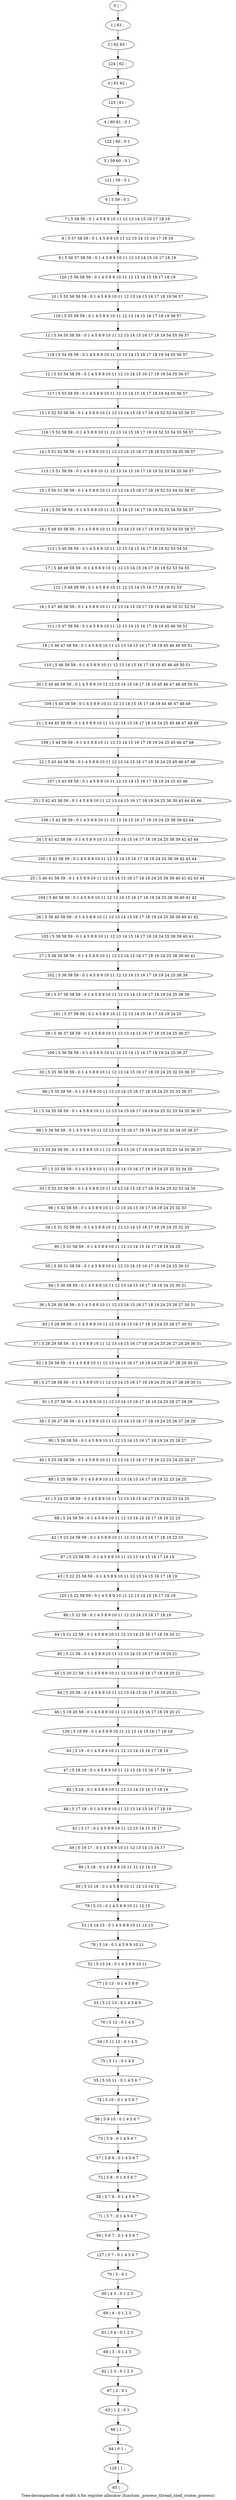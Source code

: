 digraph G {
graph [label="Tree-decomposition of width 4 for register allocator (function _process_thread_shell_routes_process)"]
0[label="0 | : "];
1[label="1 | 63 : "];
2[label="2 | 62 63 : "];
3[label="3 | 61 62 : "];
4[label="4 | 60 61 : 0 1 "];
5[label="5 | 59 60 : 0 1 "];
6[label="6 | 5 59 : 0 1 "];
7[label="7 | 5 58 59 : 0 1 4 5 8 9 10 11 12 13 14 15 16 17 18 19 "];
8[label="8 | 5 57 58 59 : 0 1 4 5 8 9 10 11 12 13 14 15 16 17 18 19 "];
9[label="9 | 5 56 57 58 59 : 0 1 4 5 8 9 10 11 12 13 14 15 16 17 18 19 "];
10[label="10 | 5 55 56 58 59 : 0 1 4 5 8 9 10 11 12 13 14 15 16 17 18 19 56 57 "];
11[label="11 | 5 54 55 58 59 : 0 1 4 5 8 9 10 11 12 13 14 15 16 17 18 19 54 55 56 57 "];
12[label="12 | 5 53 54 58 59 : 0 1 4 5 8 9 10 11 12 13 14 15 16 17 18 19 54 55 56 57 "];
13[label="13 | 5 52 53 58 59 : 0 1 4 5 8 9 10 11 12 13 14 15 16 17 18 19 52 53 54 55 56 57 "];
14[label="14 | 5 51 52 58 59 : 0 1 4 5 8 9 10 11 12 13 14 15 16 17 18 19 52 53 54 55 56 57 "];
15[label="15 | 5 50 51 58 59 : 0 1 4 5 8 9 10 11 12 13 14 15 16 17 18 19 52 53 54 55 56 57 "];
16[label="16 | 5 49 50 58 59 : 0 1 4 5 8 9 10 11 12 13 14 15 16 17 18 19 52 53 54 55 56 57 "];
17[label="17 | 5 48 49 58 59 : 0 1 4 5 8 9 10 11 12 13 14 15 16 17 18 19 52 53 54 55 "];
18[label="18 | 5 47 48 58 59 : 0 1 4 5 8 9 10 11 12 13 14 15 16 17 18 19 45 46 50 51 52 53 "];
19[label="19 | 5 46 47 58 59 : 0 1 4 5 8 9 10 11 12 13 14 15 16 17 18 19 45 46 49 50 51 "];
20[label="20 | 5 45 46 58 59 : 0 1 4 5 8 9 10 11 12 13 14 15 16 17 18 19 45 46 47 48 49 50 51 "];
21[label="21 | 5 44 45 58 59 : 0 1 4 5 8 9 10 11 12 13 14 15 16 17 18 19 24 25 45 46 47 48 49 "];
22[label="22 | 5 43 44 58 59 : 0 1 4 5 8 9 10 11 12 13 14 15 16 17 18 19 24 25 45 46 47 48 "];
23[label="23 | 5 42 43 58 59 : 0 1 4 5 8 9 10 11 12 13 14 15 16 17 18 19 24 25 38 39 43 44 45 46 "];
24[label="24 | 5 41 42 58 59 : 0 1 4 5 8 9 10 11 12 13 14 15 16 17 18 19 24 25 38 39 42 43 44 "];
25[label="25 | 5 40 41 58 59 : 0 1 4 5 8 9 10 11 12 13 14 15 16 17 18 19 24 25 38 39 40 41 42 43 44 "];
26[label="26 | 5 39 40 58 59 : 0 1 4 5 8 9 10 11 12 13 14 15 16 17 18 19 24 25 38 39 40 41 42 "];
27[label="27 | 5 38 39 58 59 : 0 1 4 5 8 9 10 11 12 13 14 15 16 17 18 19 24 25 38 39 40 41 "];
28[label="28 | 5 37 38 58 59 : 0 1 4 5 8 9 10 11 12 13 14 15 16 17 18 19 24 25 38 39 "];
29[label="29 | 5 36 37 58 59 : 0 1 4 5 8 9 10 11 12 13 14 15 16 17 18 19 24 25 36 37 "];
30[label="30 | 5 35 36 58 59 : 0 1 4 5 8 9 10 11 12 13 14 15 16 17 18 19 24 25 32 33 36 37 "];
31[label="31 | 5 34 35 58 59 : 0 1 4 5 8 9 10 11 12 13 14 15 16 17 18 19 24 25 32 33 34 35 36 37 "];
32[label="32 | 5 33 34 58 59 : 0 1 4 5 8 9 10 11 12 13 14 15 16 17 18 19 24 25 32 33 34 35 36 37 "];
33[label="33 | 5 32 33 58 59 : 0 1 4 5 8 9 10 11 12 13 14 15 16 17 18 19 24 25 32 33 34 35 "];
34[label="34 | 5 31 32 58 59 : 0 1 4 5 8 9 10 11 12 13 14 15 16 17 18 19 24 25 32 33 "];
35[label="35 | 5 30 31 58 59 : 0 1 4 5 8 9 10 11 12 13 14 15 16 17 18 19 24 25 30 31 "];
36[label="36 | 5 29 30 58 59 : 0 1 4 5 8 9 10 11 12 13 14 15 16 17 18 19 24 25 26 27 30 31 "];
37[label="37 | 5 28 29 58 59 : 0 1 4 5 8 9 10 11 12 13 14 15 16 17 18 19 24 25 26 27 28 29 30 31 "];
38[label="38 | 5 27 28 58 59 : 0 1 4 5 8 9 10 11 12 13 14 15 16 17 18 19 24 25 26 27 28 29 30 31 "];
39[label="39 | 5 26 27 58 59 : 0 1 4 5 8 9 10 11 12 13 14 15 16 17 18 19 24 25 26 27 28 29 "];
40[label="40 | 5 25 26 58 59 : 0 1 4 5 8 9 10 11 12 13 14 15 16 17 18 19 22 23 24 25 26 27 "];
41[label="41 | 5 24 25 58 59 : 0 1 4 5 8 9 10 11 12 13 14 15 16 17 18 19 22 23 24 25 "];
42[label="42 | 5 23 24 58 59 : 0 1 4 5 8 9 10 11 12 13 14 15 16 17 18 19 22 23 "];
43[label="43 | 5 22 23 58 59 : 0 1 4 5 8 9 10 11 12 13 14 15 16 17 18 19 "];
44[label="44 | 5 21 22 58 : 0 1 4 5 8 9 10 11 12 13 14 15 16 17 18 19 20 21 "];
45[label="45 | 5 20 21 58 : 0 1 4 5 8 9 10 11 12 13 14 15 16 17 18 19 20 21 "];
46[label="46 | 5 19 20 58 : 0 1 4 5 8 9 10 11 12 13 14 15 16 17 18 19 20 21 "];
47[label="47 | 5 18 19 : 0 1 4 5 8 9 10 11 12 13 14 15 16 17 18 19 "];
48[label="48 | 5 17 18 : 0 1 4 5 8 9 10 11 12 13 14 15 16 17 18 19 "];
49[label="49 | 5 16 17 : 0 1 4 5 8 9 10 11 12 13 14 15 16 17 "];
50[label="50 | 5 15 16 : 0 1 4 5 8 9 10 11 12 13 14 15 "];
51[label="51 | 5 14 15 : 0 1 4 5 8 9 10 11 12 13 "];
52[label="52 | 5 13 14 : 0 1 4 5 8 9 10 11 "];
53[label="53 | 5 12 13 : 0 1 4 5 8 9 "];
54[label="54 | 5 11 12 : 0 1 4 5 "];
55[label="55 | 5 10 11 : 0 1 4 5 6 7 "];
56[label="56 | 5 9 10 : 0 1 4 5 6 7 "];
57[label="57 | 5 8 9 : 0 1 4 5 6 7 "];
58[label="58 | 5 7 8 : 0 1 4 5 6 7 "];
59[label="59 | 5 6 7 : 0 1 4 5 6 7 "];
60[label="60 | 4 5 : 0 1 2 3 "];
61[label="61 | 3 4 : 0 1 2 3 "];
62[label="62 | 2 3 : 0 1 2 3 "];
63[label="63 | 1 2 : 0 1 "];
64[label="64 | 0 1 : "];
65[label="65 | : "];
66[label="66 | 1 : "];
67[label="67 | 2 : 0 1 "];
68[label="68 | 3 : 0 1 2 3 "];
69[label="69 | 4 : 0 1 2 3 "];
70[label="70 | 5 : 0 1 "];
71[label="71 | 5 7 : 0 1 4 5 6 7 "];
72[label="72 | 5 8 : 0 1 4 5 6 7 "];
73[label="73 | 5 9 : 0 1 4 5 6 7 "];
74[label="74 | 5 10 : 0 1 4 5 6 7 "];
75[label="75 | 5 11 : 0 1 4 5 "];
76[label="76 | 5 12 : 0 1 4 5 "];
77[label="77 | 5 13 : 0 1 4 5 8 9 "];
78[label="78 | 5 14 : 0 1 4 5 8 9 10 11 "];
79[label="79 | 5 15 : 0 1 4 5 8 9 10 11 12 13 "];
80[label="80 | 5 16 : 0 1 4 5 8 9 10 11 12 13 14 15 "];
81[label="81 | 5 17 : 0 1 4 5 8 9 10 11 12 13 14 15 16 17 "];
82[label="82 | 5 18 : 0 1 4 5 8 9 10 11 12 13 14 15 16 17 18 19 "];
83[label="83 | 5 19 : 0 1 4 5 8 9 10 11 12 13 14 15 16 17 18 19 "];
84[label="84 | 5 20 58 : 0 1 4 5 8 9 10 11 12 13 14 15 16 17 18 19 20 21 "];
85[label="85 | 5 21 58 : 0 1 4 5 8 9 10 11 12 13 14 15 16 17 18 19 20 21 "];
86[label="86 | 5 22 58 : 0 1 4 5 8 9 10 11 12 13 14 15 16 17 18 19 "];
87[label="87 | 5 23 58 59 : 0 1 4 5 8 9 10 11 12 13 14 15 16 17 18 19 "];
88[label="88 | 5 24 58 59 : 0 1 4 5 8 9 10 11 12 13 14 15 16 17 18 19 22 23 "];
89[label="89 | 5 25 58 59 : 0 1 4 5 8 9 10 11 12 13 14 15 16 17 18 19 22 23 24 25 "];
90[label="90 | 5 26 58 59 : 0 1 4 5 8 9 10 11 12 13 14 15 16 17 18 19 24 25 26 27 "];
91[label="91 | 5 27 58 59 : 0 1 4 5 8 9 10 11 12 13 14 15 16 17 18 19 24 25 26 27 28 29 "];
92[label="92 | 5 28 58 59 : 0 1 4 5 8 9 10 11 12 13 14 15 16 17 18 19 24 25 26 27 28 29 30 31 "];
93[label="93 | 5 29 58 59 : 0 1 4 5 8 9 10 11 12 13 14 15 16 17 18 19 24 25 26 27 30 31 "];
94[label="94 | 5 30 58 59 : 0 1 4 5 8 9 10 11 12 13 14 15 16 17 18 19 24 25 30 31 "];
95[label="95 | 5 31 58 59 : 0 1 4 5 8 9 10 11 12 13 14 15 16 17 18 19 24 25 "];
96[label="96 | 5 32 58 59 : 0 1 4 5 8 9 10 11 12 13 14 15 16 17 18 19 24 25 32 33 "];
97[label="97 | 5 33 58 59 : 0 1 4 5 8 9 10 11 12 13 14 15 16 17 18 19 24 25 32 33 34 35 "];
98[label="98 | 5 34 58 59 : 0 1 4 5 8 9 10 11 12 13 14 15 16 17 18 19 24 25 32 33 34 35 36 37 "];
99[label="99 | 5 35 58 59 : 0 1 4 5 8 9 10 11 12 13 14 15 16 17 18 19 24 25 32 33 36 37 "];
100[label="100 | 5 36 58 59 : 0 1 4 5 8 9 10 11 12 13 14 15 16 17 18 19 24 25 36 37 "];
101[label="101 | 5 37 58 59 : 0 1 4 5 8 9 10 11 12 13 14 15 16 17 18 19 24 25 "];
102[label="102 | 5 38 58 59 : 0 1 4 5 8 9 10 11 12 13 14 15 16 17 18 19 24 25 38 39 "];
103[label="103 | 5 39 58 59 : 0 1 4 5 8 9 10 11 12 13 14 15 16 17 18 19 24 25 38 39 40 41 "];
104[label="104 | 5 40 58 59 : 0 1 4 5 8 9 10 11 12 13 14 15 16 17 18 19 24 25 38 39 40 41 42 "];
105[label="105 | 5 41 58 59 : 0 1 4 5 8 9 10 11 12 13 14 15 16 17 18 19 24 25 38 39 42 43 44 "];
106[label="106 | 5 42 58 59 : 0 1 4 5 8 9 10 11 12 13 14 15 16 17 18 19 24 25 38 39 43 44 "];
107[label="107 | 5 43 58 59 : 0 1 4 5 8 9 10 11 12 13 14 15 16 17 18 19 24 25 45 46 "];
108[label="108 | 5 44 58 59 : 0 1 4 5 8 9 10 11 12 13 14 15 16 17 18 19 24 25 45 46 47 48 "];
109[label="109 | 5 45 58 59 : 0 1 4 5 8 9 10 11 12 13 14 15 16 17 18 19 45 46 47 48 49 "];
110[label="110 | 5 46 58 59 : 0 1 4 5 8 9 10 11 12 13 14 15 16 17 18 19 45 46 49 50 51 "];
111[label="111 | 5 47 58 59 : 0 1 4 5 8 9 10 11 12 13 14 15 16 17 18 19 45 46 50 51 "];
112[label="112 | 5 48 58 59 : 0 1 4 5 8 9 10 11 12 13 14 15 16 17 18 19 52 53 "];
113[label="113 | 5 49 58 59 : 0 1 4 5 8 9 10 11 12 13 14 15 16 17 18 19 52 53 54 55 "];
114[label="114 | 5 50 58 59 : 0 1 4 5 8 9 10 11 12 13 14 15 16 17 18 19 52 53 54 55 56 57 "];
115[label="115 | 5 51 58 59 : 0 1 4 5 8 9 10 11 12 13 14 15 16 17 18 19 52 53 54 55 56 57 "];
116[label="116 | 5 52 58 59 : 0 1 4 5 8 9 10 11 12 13 14 15 16 17 18 19 52 53 54 55 56 57 "];
117[label="117 | 5 53 58 59 : 0 1 4 5 8 9 10 11 12 13 14 15 16 17 18 19 54 55 56 57 "];
118[label="118 | 5 54 58 59 : 0 1 4 5 8 9 10 11 12 13 14 15 16 17 18 19 54 55 56 57 "];
119[label="119 | 5 55 58 59 : 0 1 4 5 8 9 10 11 12 13 14 15 16 17 18 19 56 57 "];
120[label="120 | 5 56 58 59 : 0 1 4 5 8 9 10 11 12 13 14 15 16 17 18 19 "];
121[label="121 | 59 : 0 1 "];
122[label="122 | 60 : 0 1 "];
123[label="123 | 61 : "];
124[label="124 | 62 : "];
125[label="125 | 5 22 58 59 : 0 1 4 5 8 9 10 11 12 13 14 15 16 17 18 19 "];
126[label="126 | 5 19 58 : 0 1 4 5 8 9 10 11 12 13 14 15 16 17 18 19 "];
127[label="127 | 5 7 : 0 1 4 5 6 7 "];
128[label="128 | 1 : "];
0->1 ;
1->2 ;
6->7 ;
7->8 ;
8->9 ;
66->64 ;
63->66 ;
67->63 ;
62->67 ;
68->62 ;
61->68 ;
69->61 ;
60->69 ;
70->60 ;
71->59 ;
58->71 ;
72->58 ;
57->72 ;
73->57 ;
56->73 ;
74->56 ;
55->74 ;
75->55 ;
54->75 ;
76->54 ;
53->76 ;
77->53 ;
52->77 ;
78->52 ;
51->78 ;
79->51 ;
50->79 ;
80->50 ;
49->80 ;
81->49 ;
48->81 ;
82->48 ;
47->82 ;
83->47 ;
84->46 ;
45->84 ;
85->45 ;
44->85 ;
86->44 ;
87->43 ;
42->87 ;
88->42 ;
41->88 ;
89->41 ;
40->89 ;
90->40 ;
39->90 ;
91->39 ;
38->91 ;
92->38 ;
37->92 ;
93->37 ;
36->93 ;
94->36 ;
35->94 ;
95->35 ;
34->95 ;
96->34 ;
33->96 ;
97->33 ;
32->97 ;
98->32 ;
31->98 ;
99->31 ;
30->99 ;
100->30 ;
29->100 ;
101->29 ;
28->101 ;
102->28 ;
27->102 ;
103->27 ;
26->103 ;
104->26 ;
25->104 ;
105->25 ;
24->105 ;
106->24 ;
23->106 ;
107->23 ;
22->107 ;
108->22 ;
21->108 ;
109->21 ;
20->109 ;
110->20 ;
19->110 ;
111->19 ;
18->111 ;
112->18 ;
17->112 ;
113->17 ;
16->113 ;
114->16 ;
15->114 ;
115->15 ;
14->115 ;
116->14 ;
13->116 ;
117->13 ;
12->117 ;
118->12 ;
11->118 ;
119->11 ;
10->119 ;
120->10 ;
9->120 ;
121->6 ;
5->121 ;
122->5 ;
4->122 ;
123->4 ;
3->123 ;
124->3 ;
2->124 ;
125->86 ;
43->125 ;
126->83 ;
46->126 ;
127->70 ;
59->127 ;
128->65 ;
64->128 ;
}
